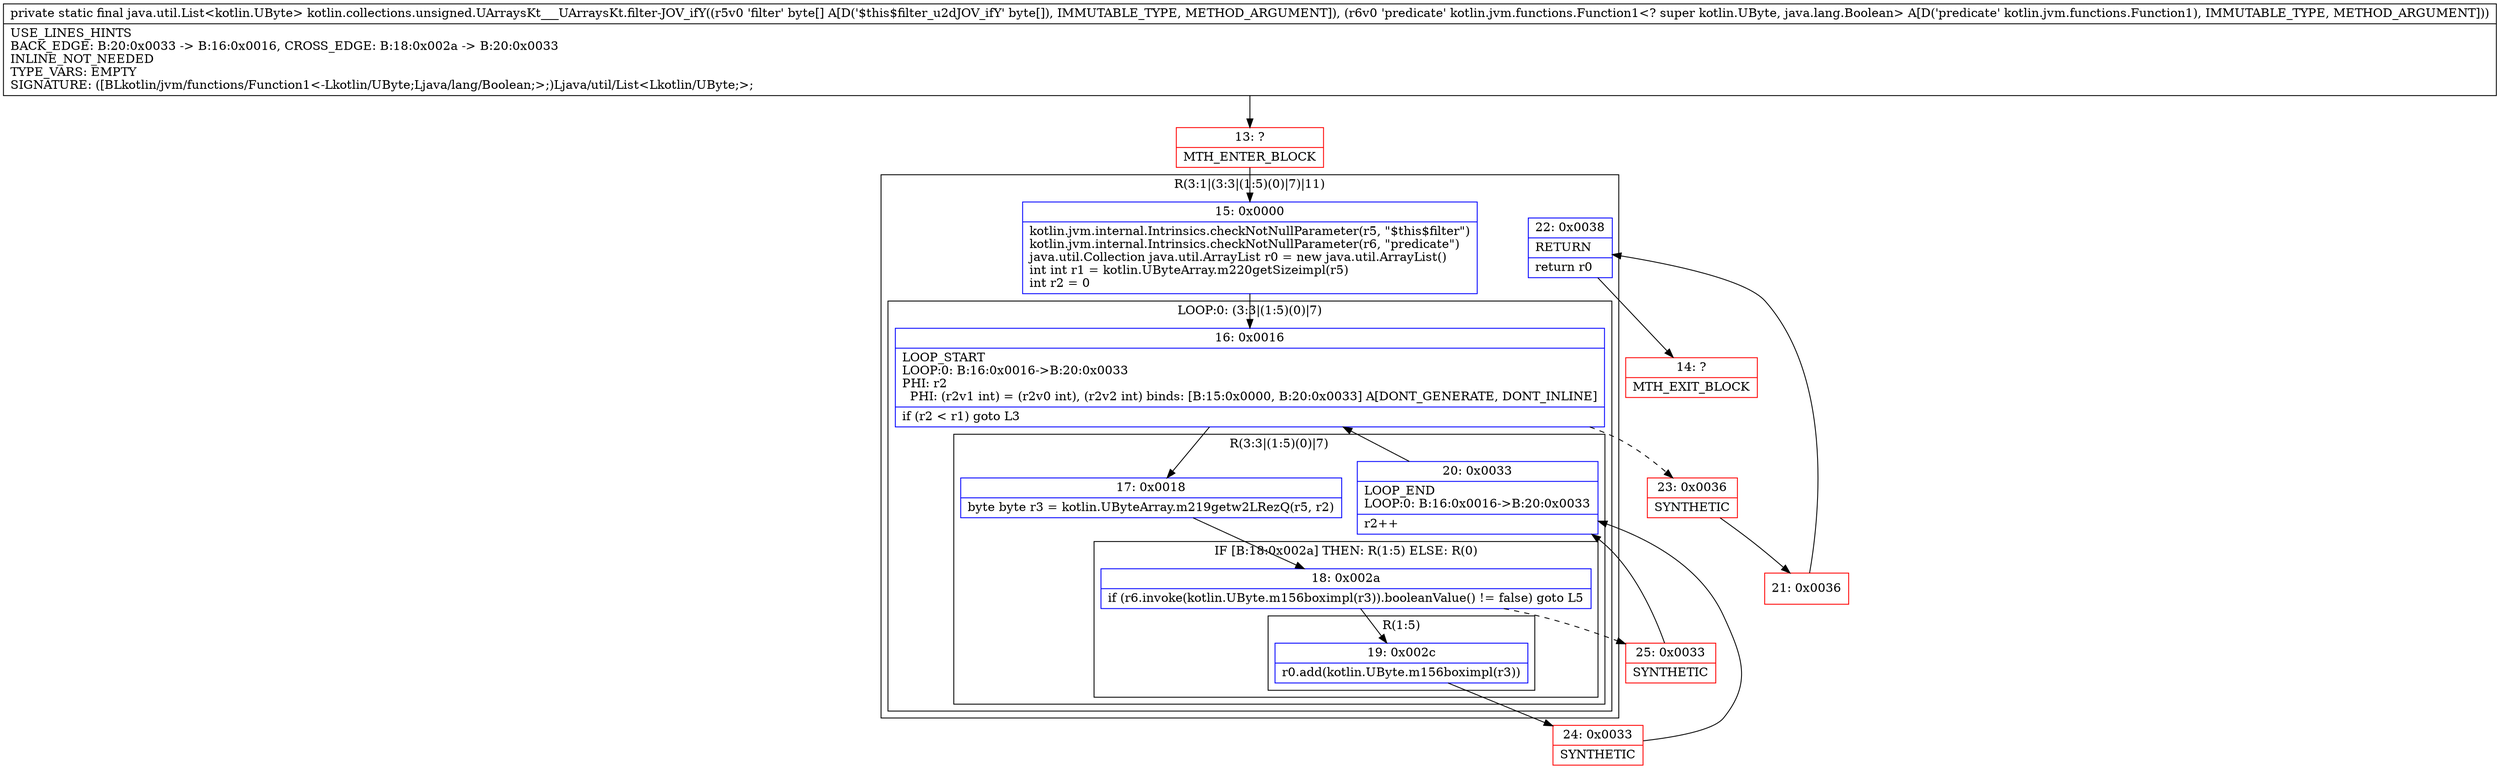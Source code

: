 digraph "CFG forkotlin.collections.unsigned.UArraysKt___UArraysKt.filter\-JOV_ifY([BLkotlin\/jvm\/functions\/Function1;)Ljava\/util\/List;" {
subgraph cluster_Region_172830799 {
label = "R(3:1|(3:3|(1:5)(0)|7)|11)";
node [shape=record,color=blue];
Node_15 [shape=record,label="{15\:\ 0x0000|kotlin.jvm.internal.Intrinsics.checkNotNullParameter(r5, \"$this$filter\")\lkotlin.jvm.internal.Intrinsics.checkNotNullParameter(r6, \"predicate\")\ljava.util.Collection java.util.ArrayList r0 = new java.util.ArrayList()\lint int r1 = kotlin.UByteArray.m220getSizeimpl(r5)\lint r2 = 0\l}"];
subgraph cluster_LoopRegion_221440911 {
label = "LOOP:0: (3:3|(1:5)(0)|7)";
node [shape=record,color=blue];
Node_16 [shape=record,label="{16\:\ 0x0016|LOOP_START\lLOOP:0: B:16:0x0016\-\>B:20:0x0033\lPHI: r2 \l  PHI: (r2v1 int) = (r2v0 int), (r2v2 int) binds: [B:15:0x0000, B:20:0x0033] A[DONT_GENERATE, DONT_INLINE]\l|if (r2 \< r1) goto L3\l}"];
subgraph cluster_Region_966754255 {
label = "R(3:3|(1:5)(0)|7)";
node [shape=record,color=blue];
Node_17 [shape=record,label="{17\:\ 0x0018|byte byte r3 = kotlin.UByteArray.m219getw2LRezQ(r5, r2)\l}"];
subgraph cluster_IfRegion_1513353211 {
label = "IF [B:18:0x002a] THEN: R(1:5) ELSE: R(0)";
node [shape=record,color=blue];
Node_18 [shape=record,label="{18\:\ 0x002a|if (r6.invoke(kotlin.UByte.m156boximpl(r3)).booleanValue() != false) goto L5\l}"];
subgraph cluster_Region_1620166486 {
label = "R(1:5)";
node [shape=record,color=blue];
Node_19 [shape=record,label="{19\:\ 0x002c|r0.add(kotlin.UByte.m156boximpl(r3))\l}"];
}
subgraph cluster_Region_1912903372 {
label = "R(0)";
node [shape=record,color=blue];
}
}
Node_20 [shape=record,label="{20\:\ 0x0033|LOOP_END\lLOOP:0: B:16:0x0016\-\>B:20:0x0033\l|r2++\l}"];
}
}
Node_22 [shape=record,label="{22\:\ 0x0038|RETURN\l|return r0\l}"];
}
Node_13 [shape=record,color=red,label="{13\:\ ?|MTH_ENTER_BLOCK\l}"];
Node_24 [shape=record,color=red,label="{24\:\ 0x0033|SYNTHETIC\l}"];
Node_25 [shape=record,color=red,label="{25\:\ 0x0033|SYNTHETIC\l}"];
Node_23 [shape=record,color=red,label="{23\:\ 0x0036|SYNTHETIC\l}"];
Node_21 [shape=record,color=red,label="{21\:\ 0x0036}"];
Node_14 [shape=record,color=red,label="{14\:\ ?|MTH_EXIT_BLOCK\l}"];
MethodNode[shape=record,label="{private static final java.util.List\<kotlin.UByte\> kotlin.collections.unsigned.UArraysKt___UArraysKt.filter\-JOV_ifY((r5v0 'filter' byte[] A[D('$this$filter_u2dJOV_ifY' byte[]), IMMUTABLE_TYPE, METHOD_ARGUMENT]), (r6v0 'predicate' kotlin.jvm.functions.Function1\<? super kotlin.UByte, java.lang.Boolean\> A[D('predicate' kotlin.jvm.functions.Function1), IMMUTABLE_TYPE, METHOD_ARGUMENT]))  | USE_LINES_HINTS\lBACK_EDGE: B:20:0x0033 \-\> B:16:0x0016, CROSS_EDGE: B:18:0x002a \-\> B:20:0x0033\lINLINE_NOT_NEEDED\lTYPE_VARS: EMPTY\lSIGNATURE: ([BLkotlin\/jvm\/functions\/Function1\<\-Lkotlin\/UByte;Ljava\/lang\/Boolean;\>;)Ljava\/util\/List\<Lkotlin\/UByte;\>;\l}"];
MethodNode -> Node_13;Node_15 -> Node_16;
Node_16 -> Node_17;
Node_16 -> Node_23[style=dashed];
Node_17 -> Node_18;
Node_18 -> Node_19;
Node_18 -> Node_25[style=dashed];
Node_19 -> Node_24;
Node_20 -> Node_16;
Node_22 -> Node_14;
Node_13 -> Node_15;
Node_24 -> Node_20;
Node_25 -> Node_20;
Node_23 -> Node_21;
Node_21 -> Node_22;
}

